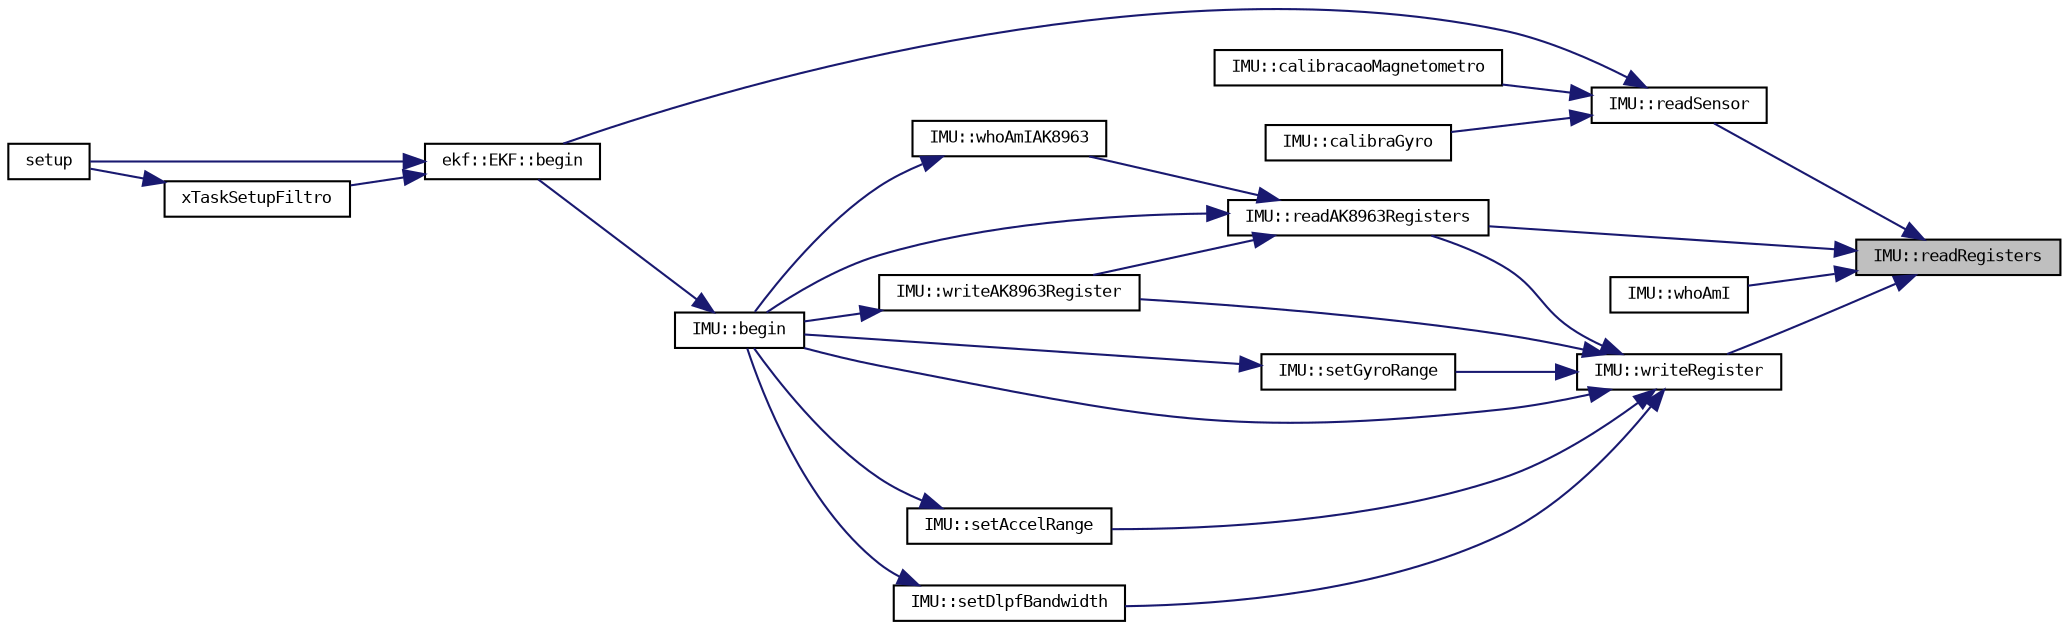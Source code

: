 digraph "IMU::readRegisters"
{
 // LATEX_PDF_SIZE
  bgcolor="transparent";
  edge [fontname="DejaVuSansMono",fontsize="8",labelfontname="DejaVuSansMono",labelfontsize="8"];
  node [fontname="DejaVuSansMono",fontsize="8",shape=record];
  rankdir="RL";
  Node1 [label="IMU::readRegisters",height=0.2,width=0.4,color="black", fillcolor="grey75", style="filled", fontcolor="black",tooltip=" "];
  Node1 -> Node2 [dir="back",color="midnightblue",fontsize="8",style="solid",fontname="DejaVuSansMono"];
  Node2 [label="IMU::readAK8963Registers",height=0.2,width=0.4,color="black",URL="$classIMU.html#a914f8b4262fba70e6d8fd0e584fa7996",tooltip=" "];
  Node2 -> Node3 [dir="back",color="midnightblue",fontsize="8",style="solid",fontname="DejaVuSansMono"];
  Node3 [label="IMU::begin",height=0.2,width=0.4,color="black",URL="$classIMU.html#ae0d964d2f8ec122be068c41b84bc18a8",tooltip=" "];
  Node3 -> Node4 [dir="back",color="midnightblue",fontsize="8",style="solid",fontname="DejaVuSansMono"];
  Node4 [label="ekf::EKF::begin",height=0.2,width=0.4,color="black",URL="$classekf_1_1EKF.html#a4a6998123529ab0d0844ad21419fc895",tooltip="Inicializacao do filtro de Kalman."];
  Node4 -> Node5 [dir="back",color="midnightblue",fontsize="8",style="solid",fontname="DejaVuSansMono"];
  Node5 [label="setup",height=0.2,width=0.4,color="black",URL="$main_8cpp.html#a4fc01d736fe50cf5b977f755b675f11d",tooltip=" "];
  Node4 -> Node6 [dir="back",color="midnightblue",fontsize="8",style="solid",fontname="DejaVuSansMono"];
  Node6 [label="xTaskSetupFiltro",height=0.2,width=0.4,color="black",URL="$main_8cpp.html#a1d67803bd6f9b50c1e3686650e280f68",tooltip=" "];
  Node6 -> Node5 [dir="back",color="midnightblue",fontsize="8",style="solid",fontname="DejaVuSansMono"];
  Node2 -> Node7 [dir="back",color="midnightblue",fontsize="8",style="solid",fontname="DejaVuSansMono"];
  Node7 [label="IMU::whoAmIAK8963",height=0.2,width=0.4,color="black",URL="$classIMU.html#acd2af48f4eb0a0321080332016e3c1f7",tooltip=" "];
  Node7 -> Node3 [dir="back",color="midnightblue",fontsize="8",style="solid",fontname="DejaVuSansMono"];
  Node2 -> Node8 [dir="back",color="midnightblue",fontsize="8",style="solid",fontname="DejaVuSansMono"];
  Node8 [label="IMU::writeAK8963Register",height=0.2,width=0.4,color="black",URL="$classIMU.html#af3b90e0b20d4bd55091be99f7aa67737",tooltip=" "];
  Node8 -> Node3 [dir="back",color="midnightblue",fontsize="8",style="solid",fontname="DejaVuSansMono"];
  Node1 -> Node9 [dir="back",color="midnightblue",fontsize="8",style="solid",fontname="DejaVuSansMono"];
  Node9 [label="IMU::readSensor",height=0.2,width=0.4,color="black",URL="$classIMU.html#ac574728dbbc752155239a35c8bbd6e79",tooltip=" "];
  Node9 -> Node4 [dir="back",color="midnightblue",fontsize="8",style="solid",fontname="DejaVuSansMono"];
  Node9 -> Node10 [dir="back",color="midnightblue",fontsize="8",style="solid",fontname="DejaVuSansMono"];
  Node10 [label="IMU::calibracaoMagnetometro",height=0.2,width=0.4,color="black",URL="$classIMU.html#a3546779010d9128859f465195eff77f5",tooltip=" "];
  Node9 -> Node11 [dir="back",color="midnightblue",fontsize="8",style="solid",fontname="DejaVuSansMono"];
  Node11 [label="IMU::calibraGyro",height=0.2,width=0.4,color="black",URL="$classIMU.html#a5f096cb37d4b16851381bf09d6809403",tooltip=" "];
  Node1 -> Node12 [dir="back",color="midnightblue",fontsize="8",style="solid",fontname="DejaVuSansMono"];
  Node12 [label="IMU::whoAmI",height=0.2,width=0.4,color="black",URL="$classIMU.html#a0481a2f76feaf06534e9473118d55ee3",tooltip=" "];
  Node1 -> Node13 [dir="back",color="midnightblue",fontsize="8",style="solid",fontname="DejaVuSansMono"];
  Node13 [label="IMU::writeRegister",height=0.2,width=0.4,color="black",URL="$classIMU.html#a37694424e4502ffc69bbb6c540c1a400",tooltip=" "];
  Node13 -> Node3 [dir="back",color="midnightblue",fontsize="8",style="solid",fontname="DejaVuSansMono"];
  Node13 -> Node2 [dir="back",color="midnightblue",fontsize="8",style="solid",fontname="DejaVuSansMono"];
  Node13 -> Node14 [dir="back",color="midnightblue",fontsize="8",style="solid",fontname="DejaVuSansMono"];
  Node14 [label="IMU::setAccelRange",height=0.2,width=0.4,color="black",URL="$classIMU.html#a5567bbe0d211f1e6d386eb69ffd960a7",tooltip=" "];
  Node14 -> Node3 [dir="back",color="midnightblue",fontsize="8",style="solid",fontname="DejaVuSansMono"];
  Node13 -> Node15 [dir="back",color="midnightblue",fontsize="8",style="solid",fontname="DejaVuSansMono"];
  Node15 [label="IMU::setDlpfBandwidth",height=0.2,width=0.4,color="black",URL="$classIMU.html#a928fa5e2db05bd402a3fa93bd3584527",tooltip=" "];
  Node15 -> Node3 [dir="back",color="midnightblue",fontsize="8",style="solid",fontname="DejaVuSansMono"];
  Node13 -> Node16 [dir="back",color="midnightblue",fontsize="8",style="solid",fontname="DejaVuSansMono"];
  Node16 [label="IMU::setGyroRange",height=0.2,width=0.4,color="black",URL="$classIMU.html#a834f21762003f831e5e632cc7974ba75",tooltip=" "];
  Node16 -> Node3 [dir="back",color="midnightblue",fontsize="8",style="solid",fontname="DejaVuSansMono"];
  Node13 -> Node8 [dir="back",color="midnightblue",fontsize="8",style="solid",fontname="DejaVuSansMono"];
}
